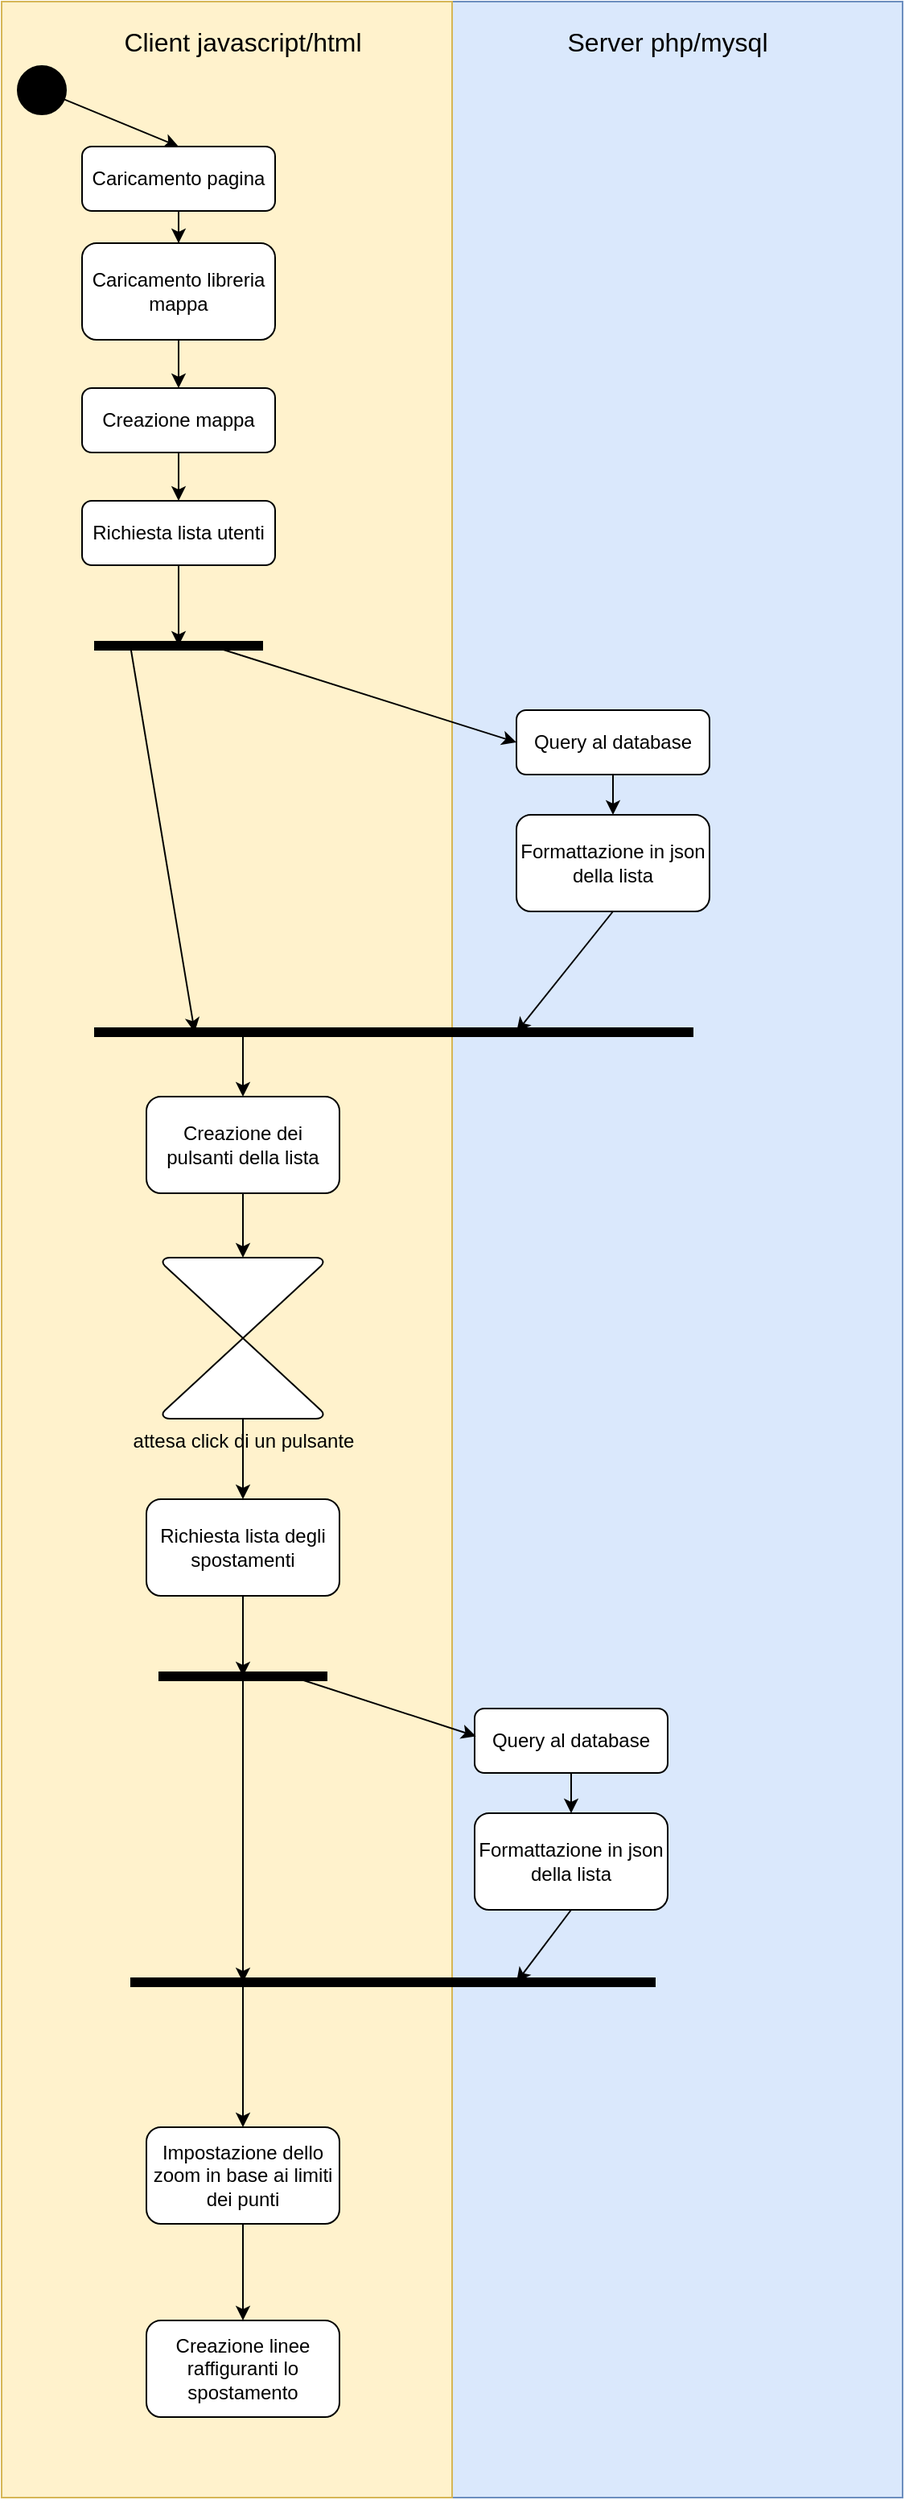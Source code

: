 <mxfile version="21.6.5" type="device">
  <diagram name="Pagina-1" id="obui6TVBGDl4LSOZlGwR">
    <mxGraphModel dx="1360" dy="806" grid="1" gridSize="10" guides="1" tooltips="1" connect="1" arrows="1" fold="1" page="1" pageScale="1" pageWidth="827" pageHeight="1169" math="0" shadow="0">
      <root>
        <mxCell id="0" />
        <mxCell id="1" parent="0" />
        <mxCell id="LEK0oS1W8AaQiJXYNPTV-44" value="" style="rounded=0;whiteSpace=wrap;html=1;fillColor=#dae8fc;strokeColor=#6c8ebf;" vertex="1" parent="1">
          <mxGeometry x="280" width="280" height="1550" as="geometry" />
        </mxCell>
        <mxCell id="LEK0oS1W8AaQiJXYNPTV-43" value="" style="rounded=0;whiteSpace=wrap;html=1;fillColor=#fff2cc;strokeColor=#d6b656;" vertex="1" parent="1">
          <mxGeometry width="280" height="1550" as="geometry" />
        </mxCell>
        <mxCell id="LEK0oS1W8AaQiJXYNPTV-3" style="rounded=0;orthogonalLoop=1;jettySize=auto;html=1;entryX=0.5;entryY=0;entryDx=0;entryDy=0;" edge="1" parent="1" source="LEK0oS1W8AaQiJXYNPTV-1" target="LEK0oS1W8AaQiJXYNPTV-2">
          <mxGeometry relative="1" as="geometry" />
        </mxCell>
        <mxCell id="LEK0oS1W8AaQiJXYNPTV-1" value="" style="ellipse;whiteSpace=wrap;html=1;aspect=fixed;fillColor=#000000;" vertex="1" parent="1">
          <mxGeometry x="10" y="40" width="30" height="30" as="geometry" />
        </mxCell>
        <mxCell id="LEK0oS1W8AaQiJXYNPTV-5" value="" style="edgeStyle=orthogonalEdgeStyle;rounded=0;orthogonalLoop=1;jettySize=auto;html=1;" edge="1" parent="1" source="LEK0oS1W8AaQiJXYNPTV-2" target="LEK0oS1W8AaQiJXYNPTV-4">
          <mxGeometry relative="1" as="geometry" />
        </mxCell>
        <mxCell id="LEK0oS1W8AaQiJXYNPTV-2" value="Caricamento pagina" style="rounded=1;whiteSpace=wrap;html=1;" vertex="1" parent="1">
          <mxGeometry x="50" y="90" width="120" height="40" as="geometry" />
        </mxCell>
        <mxCell id="LEK0oS1W8AaQiJXYNPTV-7" value="" style="edgeStyle=orthogonalEdgeStyle;rounded=0;orthogonalLoop=1;jettySize=auto;html=1;" edge="1" parent="1" source="LEK0oS1W8AaQiJXYNPTV-4" target="LEK0oS1W8AaQiJXYNPTV-6">
          <mxGeometry relative="1" as="geometry" />
        </mxCell>
        <mxCell id="LEK0oS1W8AaQiJXYNPTV-4" value="Caricamento libreria mappa" style="whiteSpace=wrap;html=1;rounded=1;" vertex="1" parent="1">
          <mxGeometry x="50" y="150" width="120" height="60" as="geometry" />
        </mxCell>
        <mxCell id="LEK0oS1W8AaQiJXYNPTV-11" value="" style="edgeStyle=orthogonalEdgeStyle;rounded=0;orthogonalLoop=1;jettySize=auto;html=1;" edge="1" parent="1" source="LEK0oS1W8AaQiJXYNPTV-6" target="LEK0oS1W8AaQiJXYNPTV-10">
          <mxGeometry relative="1" as="geometry" />
        </mxCell>
        <mxCell id="LEK0oS1W8AaQiJXYNPTV-6" value="Creazione mappa" style="whiteSpace=wrap;html=1;rounded=1;" vertex="1" parent="1">
          <mxGeometry x="50" y="240" width="120" height="40" as="geometry" />
        </mxCell>
        <mxCell id="LEK0oS1W8AaQiJXYNPTV-16" style="edgeStyle=orthogonalEdgeStyle;rounded=0;orthogonalLoop=1;jettySize=auto;html=1;exitX=0.5;exitY=1;exitDx=0;exitDy=0;" edge="1" parent="1" source="LEK0oS1W8AaQiJXYNPTV-10">
          <mxGeometry relative="1" as="geometry">
            <mxPoint x="110" y="400" as="targetPoint" />
          </mxGeometry>
        </mxCell>
        <mxCell id="LEK0oS1W8AaQiJXYNPTV-10" value="Richiesta lista utenti" style="whiteSpace=wrap;html=1;rounded=1;" vertex="1" parent="1">
          <mxGeometry x="50" y="310" width="120" height="40" as="geometry" />
        </mxCell>
        <mxCell id="LEK0oS1W8AaQiJXYNPTV-12" value="" style="endArrow=none;html=1;rounded=0;strokeWidth=6;" edge="1" parent="1">
          <mxGeometry width="50" height="50" relative="1" as="geometry">
            <mxPoint x="57.5" y="400" as="sourcePoint" />
            <mxPoint x="162.5" y="400" as="targetPoint" />
          </mxGeometry>
        </mxCell>
        <mxCell id="LEK0oS1W8AaQiJXYNPTV-15" value="" style="edgeStyle=orthogonalEdgeStyle;rounded=0;orthogonalLoop=1;jettySize=auto;html=1;" edge="1" parent="1" source="LEK0oS1W8AaQiJXYNPTV-13" target="LEK0oS1W8AaQiJXYNPTV-14">
          <mxGeometry relative="1" as="geometry" />
        </mxCell>
        <mxCell id="LEK0oS1W8AaQiJXYNPTV-13" value="Query al database" style="rounded=1;whiteSpace=wrap;html=1;" vertex="1" parent="1">
          <mxGeometry x="320" y="440" width="120" height="40" as="geometry" />
        </mxCell>
        <mxCell id="LEK0oS1W8AaQiJXYNPTV-19" style="rounded=0;orthogonalLoop=1;jettySize=auto;html=1;exitX=0.5;exitY=1;exitDx=0;exitDy=0;" edge="1" parent="1" source="LEK0oS1W8AaQiJXYNPTV-14">
          <mxGeometry relative="1" as="geometry">
            <mxPoint x="320" y="640" as="targetPoint" />
          </mxGeometry>
        </mxCell>
        <mxCell id="LEK0oS1W8AaQiJXYNPTV-14" value="Formattazione in json della lista" style="whiteSpace=wrap;html=1;rounded=1;" vertex="1" parent="1">
          <mxGeometry x="320" y="505" width="120" height="60" as="geometry" />
        </mxCell>
        <mxCell id="LEK0oS1W8AaQiJXYNPTV-17" value="" style="endArrow=classic;html=1;rounded=0;entryX=0;entryY=0.5;entryDx=0;entryDy=0;" edge="1" parent="1" target="LEK0oS1W8AaQiJXYNPTV-13">
          <mxGeometry width="50" height="50" relative="1" as="geometry">
            <mxPoint x="130" y="400" as="sourcePoint" />
            <mxPoint x="440" y="390" as="targetPoint" />
          </mxGeometry>
        </mxCell>
        <mxCell id="LEK0oS1W8AaQiJXYNPTV-18" value="" style="endArrow=none;html=1;rounded=0;strokeWidth=6;" edge="1" parent="1">
          <mxGeometry width="50" height="50" relative="1" as="geometry">
            <mxPoint x="57.5" y="640" as="sourcePoint" />
            <mxPoint x="430" y="640" as="targetPoint" />
          </mxGeometry>
        </mxCell>
        <mxCell id="LEK0oS1W8AaQiJXYNPTV-20" value="" style="endArrow=classic;html=1;rounded=0;" edge="1" parent="1">
          <mxGeometry width="50" height="50" relative="1" as="geometry">
            <mxPoint x="80" y="400" as="sourcePoint" />
            <mxPoint x="120" y="640" as="targetPoint" />
          </mxGeometry>
        </mxCell>
        <mxCell id="LEK0oS1W8AaQiJXYNPTV-24" style="edgeStyle=orthogonalEdgeStyle;rounded=0;orthogonalLoop=1;jettySize=auto;html=1;exitX=0.5;exitY=1;exitDx=0;exitDy=0;entryX=0.5;entryY=0;entryDx=0;entryDy=0;entryPerimeter=0;" edge="1" parent="1" source="LEK0oS1W8AaQiJXYNPTV-21" target="LEK0oS1W8AaQiJXYNPTV-23">
          <mxGeometry relative="1" as="geometry" />
        </mxCell>
        <mxCell id="LEK0oS1W8AaQiJXYNPTV-21" value="Creazione dei pulsanti della lista" style="rounded=1;whiteSpace=wrap;html=1;" vertex="1" parent="1">
          <mxGeometry x="90" y="680" width="120" height="60" as="geometry" />
        </mxCell>
        <mxCell id="LEK0oS1W8AaQiJXYNPTV-22" value="" style="endArrow=classic;html=1;rounded=0;entryX=0.5;entryY=0;entryDx=0;entryDy=0;" edge="1" parent="1" target="LEK0oS1W8AaQiJXYNPTV-21">
          <mxGeometry width="50" height="50" relative="1" as="geometry">
            <mxPoint x="150" y="640" as="sourcePoint" />
            <mxPoint x="410" y="630" as="targetPoint" />
          </mxGeometry>
        </mxCell>
        <mxCell id="LEK0oS1W8AaQiJXYNPTV-26" style="edgeStyle=orthogonalEdgeStyle;rounded=0;orthogonalLoop=1;jettySize=auto;html=1;exitX=0.5;exitY=1;exitDx=0;exitDy=0;exitPerimeter=0;entryX=0.5;entryY=0;entryDx=0;entryDy=0;" edge="1" parent="1" source="LEK0oS1W8AaQiJXYNPTV-23" target="LEK0oS1W8AaQiJXYNPTV-25">
          <mxGeometry relative="1" as="geometry" />
        </mxCell>
        <mxCell id="LEK0oS1W8AaQiJXYNPTV-23" value="attesa click di un pulsante" style="verticalLabelPosition=bottom;verticalAlign=top;html=1;shape=mxgraph.flowchart.collate;" vertex="1" parent="1">
          <mxGeometry x="100" y="780" width="100" height="100" as="geometry" />
        </mxCell>
        <mxCell id="LEK0oS1W8AaQiJXYNPTV-32" style="edgeStyle=orthogonalEdgeStyle;rounded=0;orthogonalLoop=1;jettySize=auto;html=1;exitX=0.5;exitY=1;exitDx=0;exitDy=0;" edge="1" parent="1" source="LEK0oS1W8AaQiJXYNPTV-25">
          <mxGeometry relative="1" as="geometry">
            <mxPoint x="150" y="1040" as="targetPoint" />
          </mxGeometry>
        </mxCell>
        <mxCell id="LEK0oS1W8AaQiJXYNPTV-25" value="Richiesta lista degli spostamenti" style="rounded=1;whiteSpace=wrap;html=1;" vertex="1" parent="1">
          <mxGeometry x="90" y="930" width="120" height="60" as="geometry" />
        </mxCell>
        <mxCell id="LEK0oS1W8AaQiJXYNPTV-27" value="" style="edgeStyle=orthogonalEdgeStyle;rounded=0;orthogonalLoop=1;jettySize=auto;html=1;" edge="1" parent="1" source="LEK0oS1W8AaQiJXYNPTV-28" target="LEK0oS1W8AaQiJXYNPTV-30">
          <mxGeometry relative="1" as="geometry" />
        </mxCell>
        <mxCell id="LEK0oS1W8AaQiJXYNPTV-28" value="Query al database" style="rounded=1;whiteSpace=wrap;html=1;" vertex="1" parent="1">
          <mxGeometry x="294" y="1060" width="120" height="40" as="geometry" />
        </mxCell>
        <mxCell id="LEK0oS1W8AaQiJXYNPTV-29" style="rounded=0;orthogonalLoop=1;jettySize=auto;html=1;exitX=0.5;exitY=1;exitDx=0;exitDy=0;" edge="1" parent="1" source="LEK0oS1W8AaQiJXYNPTV-30">
          <mxGeometry relative="1" as="geometry">
            <mxPoint x="320" y="1230" as="targetPoint" />
          </mxGeometry>
        </mxCell>
        <mxCell id="LEK0oS1W8AaQiJXYNPTV-30" value="Formattazione in json della lista" style="whiteSpace=wrap;html=1;rounded=1;" vertex="1" parent="1">
          <mxGeometry x="294" y="1125" width="120" height="60" as="geometry" />
        </mxCell>
        <mxCell id="LEK0oS1W8AaQiJXYNPTV-31" value="" style="endArrow=none;html=1;rounded=0;strokeWidth=6;" edge="1" parent="1">
          <mxGeometry width="50" height="50" relative="1" as="geometry">
            <mxPoint x="97.5" y="1040" as="sourcePoint" />
            <mxPoint x="202.5" y="1040" as="targetPoint" />
          </mxGeometry>
        </mxCell>
        <mxCell id="LEK0oS1W8AaQiJXYNPTV-34" value="" style="endArrow=classic;html=1;rounded=0;entryX=0.007;entryY=0.43;entryDx=0;entryDy=0;entryPerimeter=0;" edge="1" parent="1" target="LEK0oS1W8AaQiJXYNPTV-28">
          <mxGeometry width="50" height="50" relative="1" as="geometry">
            <mxPoint x="180" y="1040" as="sourcePoint" />
            <mxPoint x="240" y="970" as="targetPoint" />
          </mxGeometry>
        </mxCell>
        <mxCell id="LEK0oS1W8AaQiJXYNPTV-36" value="" style="endArrow=none;html=1;rounded=0;strokeWidth=6;" edge="1" parent="1">
          <mxGeometry width="50" height="50" relative="1" as="geometry">
            <mxPoint x="80" y="1230" as="sourcePoint" />
            <mxPoint x="406.5" y="1230" as="targetPoint" />
          </mxGeometry>
        </mxCell>
        <mxCell id="LEK0oS1W8AaQiJXYNPTV-38" value="" style="endArrow=classic;html=1;rounded=0;" edge="1" parent="1">
          <mxGeometry width="50" height="50" relative="1" as="geometry">
            <mxPoint x="150" y="1040" as="sourcePoint" />
            <mxPoint x="150" y="1230" as="targetPoint" />
          </mxGeometry>
        </mxCell>
        <mxCell id="LEK0oS1W8AaQiJXYNPTV-42" style="edgeStyle=orthogonalEdgeStyle;rounded=0;orthogonalLoop=1;jettySize=auto;html=1;exitX=0.5;exitY=1;exitDx=0;exitDy=0;entryX=0.5;entryY=0;entryDx=0;entryDy=0;" edge="1" parent="1" source="LEK0oS1W8AaQiJXYNPTV-39" target="LEK0oS1W8AaQiJXYNPTV-41">
          <mxGeometry relative="1" as="geometry" />
        </mxCell>
        <mxCell id="LEK0oS1W8AaQiJXYNPTV-39" value="Impostazione dello zoom in base ai limiti dei punti" style="rounded=1;whiteSpace=wrap;html=1;" vertex="1" parent="1">
          <mxGeometry x="90" y="1320" width="120" height="60" as="geometry" />
        </mxCell>
        <mxCell id="LEK0oS1W8AaQiJXYNPTV-40" value="" style="endArrow=classic;html=1;rounded=0;entryX=0.5;entryY=0;entryDx=0;entryDy=0;" edge="1" parent="1" target="LEK0oS1W8AaQiJXYNPTV-39">
          <mxGeometry width="50" height="50" relative="1" as="geometry">
            <mxPoint x="150" y="1230" as="sourcePoint" />
            <mxPoint x="260" y="1230" as="targetPoint" />
          </mxGeometry>
        </mxCell>
        <mxCell id="LEK0oS1W8AaQiJXYNPTV-41" value="Creazione linee raffiguranti lo spostamento" style="rounded=1;whiteSpace=wrap;html=1;" vertex="1" parent="1">
          <mxGeometry x="90" y="1440" width="120" height="60" as="geometry" />
        </mxCell>
        <mxCell id="LEK0oS1W8AaQiJXYNPTV-45" value="Client javascript/html" style="text;html=1;strokeColor=none;fillColor=none;align=center;verticalAlign=middle;whiteSpace=wrap;rounded=0;fontSize=16;" vertex="1" parent="1">
          <mxGeometry x="75" y="10" width="150" height="30" as="geometry" />
        </mxCell>
        <mxCell id="LEK0oS1W8AaQiJXYNPTV-46" value="Server php/mysql" style="text;html=1;strokeColor=none;fillColor=none;align=center;verticalAlign=middle;whiteSpace=wrap;rounded=0;fontSize=16;" vertex="1" parent="1">
          <mxGeometry x="349" y="10" width="130" height="30" as="geometry" />
        </mxCell>
      </root>
    </mxGraphModel>
  </diagram>
</mxfile>
